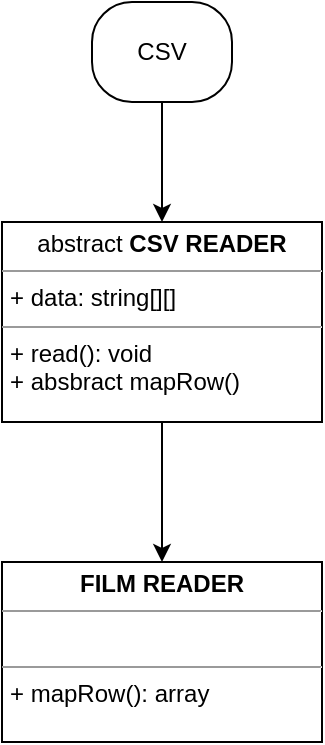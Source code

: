 <mxfile version="16.2.6" type="github" pages="5">
  <diagram id="1MPooof9Efq6wVx5D-_H" name="Page-13">
    <mxGraphModel dx="1110" dy="498" grid="1" gridSize="10" guides="1" tooltips="1" connect="1" arrows="1" fold="1" page="1" pageScale="1" pageWidth="1169" pageHeight="827" math="0" shadow="0">
      <root>
        <mxCell id="0Oc1oDAKlU4HMDXw61JR-0" />
        <mxCell id="0Oc1oDAKlU4HMDXw61JR-1" parent="0Oc1oDAKlU4HMDXw61JR-0" />
        <mxCell id="0Oc1oDAKlU4HMDXw61JR-13" style="edgeStyle=orthogonalEdgeStyle;rounded=0;orthogonalLoop=1;jettySize=auto;html=1;entryX=0.5;entryY=0;entryDx=0;entryDy=0;" edge="1" parent="0Oc1oDAKlU4HMDXw61JR-1" source="0Oc1oDAKlU4HMDXw61JR-7" target="0Oc1oDAKlU4HMDXw61JR-9">
          <mxGeometry relative="1" as="geometry" />
        </mxCell>
        <mxCell id="0Oc1oDAKlU4HMDXw61JR-7" value="&lt;p style=&quot;margin: 0px ; margin-top: 4px ; text-align: center&quot;&gt;abstract&lt;b&gt; CSV READER&lt;/b&gt;&lt;/p&gt;&lt;hr size=&quot;1&quot;&gt;&lt;p style=&quot;margin: 0px ; margin-left: 4px&quot;&gt;+ data: string[][]&lt;/p&gt;&lt;hr size=&quot;1&quot;&gt;&lt;p style=&quot;margin: 0px ; margin-left: 4px&quot;&gt;+ read(): void&lt;/p&gt;&lt;p style=&quot;margin: 0px ; margin-left: 4px&quot;&gt;+ absbract mapRow()&lt;/p&gt;" style="verticalAlign=top;align=left;overflow=fill;fontSize=12;fontFamily=Helvetica;html=1;" vertex="1" parent="0Oc1oDAKlU4HMDXw61JR-1">
          <mxGeometry x="490" y="170" width="160" height="100" as="geometry" />
        </mxCell>
        <mxCell id="0Oc1oDAKlU4HMDXw61JR-12" style="edgeStyle=orthogonalEdgeStyle;rounded=0;orthogonalLoop=1;jettySize=auto;html=1;" edge="1" parent="0Oc1oDAKlU4HMDXw61JR-1" source="0Oc1oDAKlU4HMDXw61JR-8" target="0Oc1oDAKlU4HMDXw61JR-7">
          <mxGeometry relative="1" as="geometry" />
        </mxCell>
        <mxCell id="0Oc1oDAKlU4HMDXw61JR-8" value="CSV" style="rounded=1;whiteSpace=wrap;html=1;arcSize=40;fontColor=rgb(0, 0, 0);fillColor=rgb(255, 255, 255);strokeColor=rgb(0, 0, 0);fontFamily=Helvetica;fontSize=12;align=center;" vertex="1" parent="0Oc1oDAKlU4HMDXw61JR-1">
          <mxGeometry x="535" y="60" width="70" height="50" as="geometry" />
        </mxCell>
        <mxCell id="0Oc1oDAKlU4HMDXw61JR-9" value="&lt;p style=&quot;margin: 0px ; margin-top: 4px ; text-align: center&quot;&gt;&lt;b&gt;FILM READER&lt;/b&gt;&lt;/p&gt;&lt;hr size=&quot;1&quot;&gt;&lt;p style=&quot;margin: 0px ; margin-left: 4px&quot;&gt;&lt;br&gt;&lt;/p&gt;&lt;hr size=&quot;1&quot;&gt;&lt;p style=&quot;margin: 0px ; margin-left: 4px&quot;&gt;+ mapRow(): array&lt;/p&gt;" style="verticalAlign=top;align=left;overflow=fill;fontSize=12;fontFamily=Helvetica;html=1;" vertex="1" parent="0Oc1oDAKlU4HMDXw61JR-1">
          <mxGeometry x="490" y="340" width="160" height="90" as="geometry" />
        </mxCell>
      </root>
    </mxGraphModel>
  </diagram>
  <diagram id="7KcTGfGOZc1vbH8dW-iB" name="Page-14">
    <mxGraphModel dx="1110" dy="498" grid="1" gridSize="10" guides="1" tooltips="1" connect="1" arrows="1" fold="1" page="1" pageScale="1" pageWidth="1169" pageHeight="827" math="0" shadow="0">
      <root>
        <mxCell id="BImsCqzgDGq2G0Qi61eS-0" />
        <mxCell id="BImsCqzgDGq2G0Qi61eS-1" parent="BImsCqzgDGq2G0Qi61eS-0" />
        <mxCell id="BImsCqzgDGq2G0Qi61eS-2" style="edgeStyle=orthogonalEdgeStyle;rounded=0;orthogonalLoop=1;jettySize=auto;html=1;entryX=0.5;entryY=0;entryDx=0;entryDy=0;" edge="1" parent="BImsCqzgDGq2G0Qi61eS-1" source="BImsCqzgDGq2G0Qi61eS-3" target="BImsCqzgDGq2G0Qi61eS-6">
          <mxGeometry relative="1" as="geometry" />
        </mxCell>
        <mxCell id="BImsCqzgDGq2G0Qi61eS-3" value="&lt;p style=&quot;margin: 0px ; margin-top: 4px ; text-align: center&quot;&gt;abstract&lt;b&gt; CSV READER&lt;/b&gt;&lt;/p&gt;&lt;hr size=&quot;1&quot;&gt;&lt;p style=&quot;margin: 0px ; margin-left: 4px&quot;&gt;+ data: string[][]&lt;/p&gt;&lt;hr size=&quot;1&quot;&gt;&lt;p style=&quot;margin: 0px ; margin-left: 4px&quot;&gt;+ read(): void&lt;/p&gt;" style="verticalAlign=top;align=left;overflow=fill;fontSize=12;fontFamily=Helvetica;html=1;" vertex="1" parent="BImsCqzgDGq2G0Qi61eS-1">
          <mxGeometry x="350" y="190" width="160" height="100" as="geometry" />
        </mxCell>
        <mxCell id="BImsCqzgDGq2G0Qi61eS-4" style="edgeStyle=orthogonalEdgeStyle;rounded=0;orthogonalLoop=1;jettySize=auto;html=1;" edge="1" parent="BImsCqzgDGq2G0Qi61eS-1" source="BImsCqzgDGq2G0Qi61eS-5" target="BImsCqzgDGq2G0Qi61eS-3">
          <mxGeometry relative="1" as="geometry" />
        </mxCell>
        <mxCell id="BImsCqzgDGq2G0Qi61eS-5" value="CSV" style="rounded=1;whiteSpace=wrap;html=1;arcSize=40;fontColor=rgb(0, 0, 0);fillColor=rgb(255, 255, 255);strokeColor=rgb(0, 0, 0);fontFamily=Helvetica;fontSize=12;align=center;" vertex="1" parent="BImsCqzgDGq2G0Qi61eS-1">
          <mxGeometry x="395" y="80" width="70" height="50" as="geometry" />
        </mxCell>
        <mxCell id="hiJo-GAhpRBdw-dg55Tj-0" style="edgeStyle=orthogonalEdgeStyle;rounded=0;orthogonalLoop=1;jettySize=auto;html=1;entryX=0;entryY=0.5;entryDx=0;entryDy=0;" edge="1" parent="BImsCqzgDGq2G0Qi61eS-1" source="BImsCqzgDGq2G0Qi61eS-6" target="BImsCqzgDGq2G0Qi61eS-7">
          <mxGeometry relative="1" as="geometry" />
        </mxCell>
        <mxCell id="BImsCqzgDGq2G0Qi61eS-6" value="&lt;p style=&quot;margin: 0px ; margin-top: 4px ; text-align: center&quot;&gt;&lt;b&gt;FILM READER&lt;/b&gt;&lt;/p&gt;&lt;hr size=&quot;1&quot;&gt;&lt;p style=&quot;margin: 0px ; margin-left: 4px&quot;&gt;&lt;br&gt;&lt;/p&gt;&lt;hr size=&quot;1&quot;&gt;&lt;p style=&quot;margin: 0px ; margin-left: 4px&quot;&gt;+ mapRow(): array&lt;/p&gt;" style="verticalAlign=top;align=left;overflow=fill;fontSize=12;fontFamily=Helvetica;html=1;" vertex="1" parent="BImsCqzgDGq2G0Qi61eS-1">
          <mxGeometry x="350" y="360" width="160" height="90" as="geometry" />
        </mxCell>
        <mxCell id="BImsCqzgDGq2G0Qi61eS-7" value="&lt;p style=&quot;margin: 0px ; margin-top: 4px ; text-align: center&quot;&gt;&lt;/p&gt;&lt;p style=&quot;text-align: center ; margin: 0px 0px 0px 4px&quot;&gt;&lt;b&gt;FILM COUNT ANALYSIS&lt;/b&gt;&lt;/p&gt;&lt;hr size=&quot;1&quot;&gt;&lt;p style=&quot;margin: 0px ; margin-left: 4px&quot;&gt;+ run(): string&lt;/p&gt;" style="verticalAlign=top;align=left;overflow=fill;fontSize=12;fontFamily=Helvetica;html=1;" vertex="1" parent="BImsCqzgDGq2G0Qi61eS-1">
          <mxGeometry x="630" y="360" width="160" height="90" as="geometry" />
        </mxCell>
        <mxCell id="BImsCqzgDGq2G0Qi61eS-8" style="edgeStyle=orthogonalEdgeStyle;rounded=0;orthogonalLoop=1;jettySize=auto;html=1;entryX=0.5;entryY=0;entryDx=0;entryDy=0;" edge="1" parent="BImsCqzgDGq2G0Qi61eS-1" source="BImsCqzgDGq2G0Qi61eS-9" target="BImsCqzgDGq2G0Qi61eS-7">
          <mxGeometry relative="1" as="geometry" />
        </mxCell>
        <mxCell id="BImsCqzgDGq2G0Qi61eS-9" value="&lt;p style=&quot;margin: 0px ; margin-top: 4px ; text-align: center&quot;&gt;abstract&lt;b&gt; ANALYZER&lt;/b&gt;&lt;/p&gt;&lt;hr size=&quot;1&quot;&gt;&lt;p style=&quot;margin: 0px ; margin-left: 4px&quot;&gt;+ data: string[][]&lt;/p&gt;&lt;hr size=&quot;1&quot;&gt;&lt;p style=&quot;margin: 0px ; margin-left: 4px&quot;&gt;+ run(): absbract&lt;/p&gt;" style="verticalAlign=top;align=left;overflow=fill;fontSize=12;fontFamily=Helvetica;html=1;" vertex="1" parent="BImsCqzgDGq2G0Qi61eS-1">
          <mxGeometry x="630" y="190" width="160" height="100" as="geometry" />
        </mxCell>
      </root>
    </mxGraphModel>
  </diagram>
  <diagram id="tGhFAurbRazjA7x4ubbk" name="Page-15">
    <mxGraphModel dx="1110" dy="498" grid="1" gridSize="10" guides="1" tooltips="1" connect="1" arrows="1" fold="1" page="1" pageScale="1" pageWidth="1169" pageHeight="827" math="0" shadow="0">
      <root>
        <mxCell id="Pv1mXG9e9oFLBrdBkBUz-0" />
        <mxCell id="Pv1mXG9e9oFLBrdBkBUz-1" parent="Pv1mXG9e9oFLBrdBkBUz-0" />
        <mxCell id="Pv1mXG9e9oFLBrdBkBUz-2" style="edgeStyle=orthogonalEdgeStyle;rounded=0;orthogonalLoop=1;jettySize=auto;html=1;entryX=0.5;entryY=0;entryDx=0;entryDy=0;" edge="1" parent="Pv1mXG9e9oFLBrdBkBUz-1" source="Pv1mXG9e9oFLBrdBkBUz-3" target="Pv1mXG9e9oFLBrdBkBUz-6">
          <mxGeometry relative="1" as="geometry" />
        </mxCell>
        <mxCell id="Pv1mXG9e9oFLBrdBkBUz-3" value="&lt;p style=&quot;margin: 0px ; margin-top: 4px ; text-align: center&quot;&gt;abstract&lt;b&gt; CSV READER&lt;/b&gt;&lt;/p&gt;&lt;hr size=&quot;1&quot;&gt;&lt;p style=&quot;margin: 0px ; margin-left: 4px&quot;&gt;+ data: string[][]&lt;/p&gt;&lt;hr size=&quot;1&quot;&gt;&lt;p style=&quot;margin: 0px ; margin-left: 4px&quot;&gt;+ read(): void&lt;/p&gt;" style="verticalAlign=top;align=left;overflow=fill;fontSize=12;fontFamily=Helvetica;html=1;" vertex="1" parent="Pv1mXG9e9oFLBrdBkBUz-1">
          <mxGeometry x="90" y="180" width="160" height="100" as="geometry" />
        </mxCell>
        <mxCell id="Pv1mXG9e9oFLBrdBkBUz-4" style="edgeStyle=orthogonalEdgeStyle;rounded=0;orthogonalLoop=1;jettySize=auto;html=1;" edge="1" parent="Pv1mXG9e9oFLBrdBkBUz-1" source="Pv1mXG9e9oFLBrdBkBUz-5" target="Pv1mXG9e9oFLBrdBkBUz-3">
          <mxGeometry relative="1" as="geometry" />
        </mxCell>
        <mxCell id="Pv1mXG9e9oFLBrdBkBUz-5" value="CSV" style="rounded=1;whiteSpace=wrap;html=1;arcSize=40;fontColor=rgb(0, 0, 0);fillColor=rgb(255, 255, 255);strokeColor=rgb(0, 0, 0);fontFamily=Helvetica;fontSize=12;align=center;" vertex="1" parent="Pv1mXG9e9oFLBrdBkBUz-1">
          <mxGeometry x="135" y="70" width="70" height="50" as="geometry" />
        </mxCell>
        <mxCell id="Pv1mXG9e9oFLBrdBkBUz-6" value="&lt;p style=&quot;margin: 0px ; margin-top: 4px ; text-align: center&quot;&gt;&lt;b&gt;FILM READER&lt;/b&gt;&lt;/p&gt;&lt;hr size=&quot;1&quot;&gt;&lt;p style=&quot;margin: 0px ; margin-left: 4px&quot;&gt;&lt;br&gt;&lt;/p&gt;&lt;hr size=&quot;1&quot;&gt;&lt;p style=&quot;margin: 0px ; margin-left: 4px&quot;&gt;+ mapRow(): array&lt;/p&gt;" style="verticalAlign=top;align=left;overflow=fill;fontSize=12;fontFamily=Helvetica;html=1;" vertex="1" parent="Pv1mXG9e9oFLBrdBkBUz-1">
          <mxGeometry x="20" y="350" width="160" height="90" as="geometry" />
        </mxCell>
        <mxCell id="Pv1mXG9e9oFLBrdBkBUz-7" value="&lt;p style=&quot;margin: 0px ; margin-top: 4px ; text-align: center&quot;&gt;&lt;/p&gt;&lt;p style=&quot;text-align: center ; margin: 0px 0px 0px 4px&quot;&gt;&lt;b&gt;FILM COUNT ANALYSIS&lt;/b&gt;&lt;/p&gt;&lt;hr size=&quot;1&quot;&gt;&lt;p style=&quot;margin: 0px ; margin-left: 4px&quot;&gt;+ run(): string&lt;/p&gt;" style="verticalAlign=top;align=left;overflow=fill;fontSize=12;fontFamily=Helvetica;html=1;" vertex="1" parent="Pv1mXG9e9oFLBrdBkBUz-1">
          <mxGeometry x="370" y="350" width="160" height="90" as="geometry" />
        </mxCell>
        <mxCell id="Pv1mXG9e9oFLBrdBkBUz-8" style="edgeStyle=orthogonalEdgeStyle;rounded=0;orthogonalLoop=1;jettySize=auto;html=1;entryX=0.5;entryY=0;entryDx=0;entryDy=0;" edge="1" parent="Pv1mXG9e9oFLBrdBkBUz-1" source="Pv1mXG9e9oFLBrdBkBUz-9" target="Pv1mXG9e9oFLBrdBkBUz-7">
          <mxGeometry relative="1" as="geometry" />
        </mxCell>
        <mxCell id="Pv1mXG9e9oFLBrdBkBUz-9" value="&lt;p style=&quot;margin: 0px ; margin-top: 4px ; text-align: center&quot;&gt;abstract&lt;b&gt; ANALYZER&lt;/b&gt;&lt;/p&gt;&lt;hr size=&quot;1&quot;&gt;&lt;p style=&quot;margin: 0px ; margin-left: 4px&quot;&gt;+ data: string[][]&lt;/p&gt;&lt;hr size=&quot;1&quot;&gt;&lt;p style=&quot;margin: 0px ; margin-left: 4px&quot;&gt;+ run(): absbract&lt;/p&gt;" style="verticalAlign=top;align=left;overflow=fill;fontSize=12;fontFamily=Helvetica;html=1;" vertex="1" parent="Pv1mXG9e9oFLBrdBkBUz-1">
          <mxGeometry x="370" y="180" width="160" height="100" as="geometry" />
        </mxCell>
        <mxCell id="Pv1mXG9e9oFLBrdBkBUz-10" value="data" style="html=1;verticalAlign=bottom;startArrow=oval;startFill=1;endArrow=block;startSize=8;rounded=0;exitX=1;exitY=0.75;exitDx=0;exitDy=0;entryX=0;entryY=0.75;entryDx=0;entryDy=0;" edge="1" parent="Pv1mXG9e9oFLBrdBkBUz-1" source="Pv1mXG9e9oFLBrdBkBUz-6" target="Pv1mXG9e9oFLBrdBkBUz-7">
          <mxGeometry width="60" relative="1" as="geometry">
            <mxPoint x="160" y="520" as="sourcePoint" />
            <mxPoint x="430" y="500" as="targetPoint" />
            <Array as="points">
              <mxPoint x="290" y="418" />
            </Array>
          </mxGeometry>
        </mxCell>
        <mxCell id="Pv1mXG9e9oFLBrdBkBUz-11" value="&lt;p style=&quot;margin: 0px ; margin-top: 4px ; text-align: center&quot;&gt;&lt;/p&gt;&lt;p style=&quot;text-align: center ; margin: 0px 0px 0px 4px&quot;&gt;&lt;b&gt;CONSOLE REPORT&lt;/b&gt;&lt;/p&gt;&lt;hr size=&quot;1&quot;&gt;&lt;p style=&quot;margin: 0px ; margin-left: 4px&quot;&gt;+ print(): void&lt;/p&gt;" style="verticalAlign=top;align=left;overflow=fill;fontSize=12;fontFamily=Helvetica;html=1;" vertex="1" parent="Pv1mXG9e9oFLBrdBkBUz-1">
          <mxGeometry x="640" y="350" width="160" height="90" as="geometry" />
        </mxCell>
        <mxCell id="Pv1mXG9e9oFLBrdBkBUz-16" value="result" style="html=1;verticalAlign=bottom;startArrow=oval;startFill=1;endArrow=block;startSize=8;rounded=0;exitX=1;exitY=0.75;exitDx=0;exitDy=0;" edge="1" parent="Pv1mXG9e9oFLBrdBkBUz-1">
          <mxGeometry width="60" relative="1" as="geometry">
            <mxPoint x="530" y="410" as="sourcePoint" />
            <mxPoint x="640" y="410" as="targetPoint" />
            <Array as="points">
              <mxPoint x="640" y="410.5" />
            </Array>
          </mxGeometry>
        </mxCell>
      </root>
    </mxGraphModel>
  </diagram>
  <diagram id="usVC64yFqmUs7yEyE2wa" name="Page-16">
    <mxGraphModel dx="1110" dy="498" grid="1" gridSize="10" guides="1" tooltips="1" connect="1" arrows="1" fold="1" page="1" pageScale="1" pageWidth="1169" pageHeight="827" math="0" shadow="0">
      <root>
        <mxCell id="xyKakp9JRlwdwlQoWdzS-0" />
        <mxCell id="xyKakp9JRlwdwlQoWdzS-1" parent="xyKakp9JRlwdwlQoWdzS-0" />
        <mxCell id="xyKakp9JRlwdwlQoWdzS-2" style="edgeStyle=orthogonalEdgeStyle;rounded=0;orthogonalLoop=1;jettySize=auto;html=1;entryX=0.5;entryY=0;entryDx=0;entryDy=0;" edge="1" parent="xyKakp9JRlwdwlQoWdzS-1" source="xyKakp9JRlwdwlQoWdzS-3" target="xyKakp9JRlwdwlQoWdzS-6">
          <mxGeometry relative="1" as="geometry" />
        </mxCell>
        <mxCell id="xyKakp9JRlwdwlQoWdzS-3" value="&lt;p style=&quot;margin: 0px ; margin-top: 4px ; text-align: center&quot;&gt;abstract&lt;b&gt; CSV READER&lt;/b&gt;&lt;/p&gt;&lt;hr size=&quot;1&quot;&gt;&lt;p style=&quot;margin: 0px ; margin-left: 4px&quot;&gt;+ data: string[][]&lt;/p&gt;&lt;hr size=&quot;1&quot;&gt;&lt;p style=&quot;margin: 0px ; margin-left: 4px&quot;&gt;+ read(): void&lt;/p&gt;" style="verticalAlign=top;align=left;overflow=fill;fontSize=12;fontFamily=Helvetica;html=1;" vertex="1" parent="xyKakp9JRlwdwlQoWdzS-1">
          <mxGeometry x="90" y="180" width="160" height="100" as="geometry" />
        </mxCell>
        <mxCell id="xyKakp9JRlwdwlQoWdzS-4" style="edgeStyle=orthogonalEdgeStyle;rounded=0;orthogonalLoop=1;jettySize=auto;html=1;" edge="1" parent="xyKakp9JRlwdwlQoWdzS-1" source="xyKakp9JRlwdwlQoWdzS-5" target="xyKakp9JRlwdwlQoWdzS-3">
          <mxGeometry relative="1" as="geometry" />
        </mxCell>
        <mxCell id="xyKakp9JRlwdwlQoWdzS-5" value="CSV" style="rounded=1;whiteSpace=wrap;html=1;arcSize=40;fontColor=rgb(0, 0, 0);fillColor=rgb(255, 255, 255);strokeColor=rgb(0, 0, 0);fontFamily=Helvetica;fontSize=12;align=center;" vertex="1" parent="xyKakp9JRlwdwlQoWdzS-1">
          <mxGeometry x="135" y="70" width="70" height="50" as="geometry" />
        </mxCell>
        <mxCell id="xyKakp9JRlwdwlQoWdzS-6" value="&lt;p style=&quot;margin: 0px ; margin-top: 4px ; text-align: center&quot;&gt;&lt;b&gt;FILM READER&lt;/b&gt;&lt;/p&gt;&lt;hr size=&quot;1&quot;&gt;&lt;p style=&quot;margin: 0px ; margin-left: 4px&quot;&gt;&lt;br&gt;&lt;/p&gt;&lt;hr size=&quot;1&quot;&gt;&lt;p style=&quot;margin: 0px ; margin-left: 4px&quot;&gt;+ mapRow(): array&lt;/p&gt;" style="verticalAlign=top;align=left;overflow=fill;fontSize=12;fontFamily=Helvetica;html=1;" vertex="1" parent="xyKakp9JRlwdwlQoWdzS-1">
          <mxGeometry x="20" y="350" width="160" height="90" as="geometry" />
        </mxCell>
        <mxCell id="xyKakp9JRlwdwlQoWdzS-7" value="&lt;p style=&quot;margin: 0px ; margin-top: 4px ; text-align: center&quot;&gt;&lt;/p&gt;&lt;p style=&quot;text-align: center ; margin: 0px 0px 0px 4px&quot;&gt;&lt;b&gt;FILM COUNT ANALYSIS&lt;/b&gt;&lt;/p&gt;&lt;hr size=&quot;1&quot;&gt;&lt;p style=&quot;margin: 0px ; margin-left: 4px&quot;&gt;+ run(): string&lt;/p&gt;" style="verticalAlign=top;align=left;overflow=fill;fontSize=12;fontFamily=Helvetica;html=1;" vertex="1" parent="xyKakp9JRlwdwlQoWdzS-1">
          <mxGeometry x="370" y="350" width="160" height="90" as="geometry" />
        </mxCell>
        <mxCell id="xyKakp9JRlwdwlQoWdzS-8" style="edgeStyle=orthogonalEdgeStyle;rounded=0;orthogonalLoop=1;jettySize=auto;html=1;entryX=0.5;entryY=0;entryDx=0;entryDy=0;" edge="1" parent="xyKakp9JRlwdwlQoWdzS-1" source="xyKakp9JRlwdwlQoWdzS-9" target="xyKakp9JRlwdwlQoWdzS-7">
          <mxGeometry relative="1" as="geometry" />
        </mxCell>
        <mxCell id="xyKakp9JRlwdwlQoWdzS-9" value="&lt;p style=&quot;margin: 0px ; margin-top: 4px ; text-align: center&quot;&gt;abstract&lt;b&gt; ANALYZER&lt;/b&gt;&lt;/p&gt;&lt;hr size=&quot;1&quot;&gt;&lt;p style=&quot;margin: 0px ; margin-left: 4px&quot;&gt;+ data: string[][]&lt;/p&gt;&lt;hr size=&quot;1&quot;&gt;&lt;p style=&quot;margin: 0px ; margin-left: 4px&quot;&gt;+ run(): absbract&lt;/p&gt;" style="verticalAlign=top;align=left;overflow=fill;fontSize=12;fontFamily=Helvetica;html=1;" vertex="1" parent="xyKakp9JRlwdwlQoWdzS-1">
          <mxGeometry x="370" y="180" width="160" height="100" as="geometry" />
        </mxCell>
        <mxCell id="xyKakp9JRlwdwlQoWdzS-10" value="data" style="html=1;verticalAlign=bottom;startArrow=oval;startFill=1;endArrow=block;startSize=8;rounded=0;exitX=1;exitY=0.75;exitDx=0;exitDy=0;entryX=0;entryY=0.75;entryDx=0;entryDy=0;" edge="1" parent="xyKakp9JRlwdwlQoWdzS-1" source="xyKakp9JRlwdwlQoWdzS-6" target="xyKakp9JRlwdwlQoWdzS-7">
          <mxGeometry width="60" relative="1" as="geometry">
            <mxPoint x="160" y="520" as="sourcePoint" />
            <mxPoint x="430" y="500" as="targetPoint" />
            <Array as="points">
              <mxPoint x="290" y="418" />
            </Array>
          </mxGeometry>
        </mxCell>
        <mxCell id="xyKakp9JRlwdwlQoWdzS-11" value="&lt;p style=&quot;margin: 0px ; margin-top: 4px ; text-align: center&quot;&gt;&lt;/p&gt;&lt;p style=&quot;text-align: center ; margin: 0px 0px 0px 4px&quot;&gt;&lt;b&gt;CONSOLE REPORT&lt;/b&gt;&lt;/p&gt;&lt;hr size=&quot;1&quot;&gt;&lt;p style=&quot;margin: 0px ; margin-left: 4px&quot;&gt;+ print(): void&lt;/p&gt;" style="verticalAlign=top;align=left;overflow=fill;fontSize=12;fontFamily=Helvetica;html=1;" vertex="1" parent="xyKakp9JRlwdwlQoWdzS-1">
          <mxGeometry x="640" y="350" width="160" height="90" as="geometry" />
        </mxCell>
        <mxCell id="xyKakp9JRlwdwlQoWdzS-12" style="edgeStyle=orthogonalEdgeStyle;rounded=0;orthogonalLoop=1;jettySize=auto;html=1;entryX=0.5;entryY=0;entryDx=0;entryDy=0;" edge="1" parent="xyKakp9JRlwdwlQoWdzS-1" target="xyKakp9JRlwdwlQoWdzS-11">
          <mxGeometry relative="1" as="geometry">
            <mxPoint x="825" y="280" as="sourcePoint" />
          </mxGeometry>
        </mxCell>
        <mxCell id="xyKakp9JRlwdwlQoWdzS-13" style="edgeStyle=orthogonalEdgeStyle;rounded=0;orthogonalLoop=1;jettySize=auto;html=1;entryX=0.5;entryY=0;entryDx=0;entryDy=0;" edge="1" parent="xyKakp9JRlwdwlQoWdzS-1" target="xyKakp9JRlwdwlQoWdzS-15">
          <mxGeometry relative="1" as="geometry">
            <mxPoint x="825" y="280" as="sourcePoint" />
          </mxGeometry>
        </mxCell>
        <mxCell id="xyKakp9JRlwdwlQoWdzS-15" value="&lt;p style=&quot;margin: 0px ; margin-top: 4px ; text-align: center&quot;&gt;&lt;/p&gt;&lt;p style=&quot;text-align: center ; margin: 0px 0px 0px 4px&quot;&gt;&lt;b&gt;HTML REPORT&lt;/b&gt;&lt;/p&gt;&lt;hr size=&quot;1&quot;&gt;&lt;p style=&quot;margin: 0px ; margin-left: 4px&quot;&gt;+ print(): void&lt;/p&gt;" style="verticalAlign=top;align=left;overflow=fill;fontSize=12;fontFamily=Helvetica;html=1;" vertex="1" parent="xyKakp9JRlwdwlQoWdzS-1">
          <mxGeometry x="880" y="350" width="160" height="90" as="geometry" />
        </mxCell>
        <mxCell id="xyKakp9JRlwdwlQoWdzS-16" value="result" style="html=1;verticalAlign=bottom;startArrow=oval;startFill=1;endArrow=block;startSize=8;rounded=0;exitX=1;exitY=0.75;exitDx=0;exitDy=0;" edge="1" parent="xyKakp9JRlwdwlQoWdzS-1">
          <mxGeometry width="60" relative="1" as="geometry">
            <mxPoint x="530" y="410" as="sourcePoint" />
            <mxPoint x="640" y="410" as="targetPoint" />
            <Array as="points">
              <mxPoint x="640" y="410.5" />
            </Array>
          </mxGeometry>
        </mxCell>
      </root>
    </mxGraphModel>
  </diagram>
  <diagram id="kW_Q3U2uc8sIWi9yIU_Z" name="Page-17">
    <mxGraphModel dx="1110" dy="498" grid="1" gridSize="10" guides="1" tooltips="1" connect="1" arrows="1" fold="1" page="1" pageScale="1" pageWidth="1169" pageHeight="827" math="0" shadow="0">
      <root>
        <mxCell id="XD0d8YS5Qimd_1PmRoBN-0" />
        <mxCell id="XD0d8YS5Qimd_1PmRoBN-1" parent="XD0d8YS5Qimd_1PmRoBN-0" />
        <mxCell id="XD0d8YS5Qimd_1PmRoBN-2" style="edgeStyle=orthogonalEdgeStyle;rounded=0;orthogonalLoop=1;jettySize=auto;html=1;entryX=0.5;entryY=0;entryDx=0;entryDy=0;" edge="1" parent="XD0d8YS5Qimd_1PmRoBN-1" source="XD0d8YS5Qimd_1PmRoBN-3" target="XD0d8YS5Qimd_1PmRoBN-6">
          <mxGeometry relative="1" as="geometry" />
        </mxCell>
        <mxCell id="XD0d8YS5Qimd_1PmRoBN-3" value="&lt;p style=&quot;margin: 0px ; margin-top: 4px ; text-align: center&quot;&gt;abstract&lt;b&gt; CSV READER&lt;/b&gt;&lt;/p&gt;&lt;hr size=&quot;1&quot;&gt;&lt;p style=&quot;margin: 0px ; margin-left: 4px&quot;&gt;+ data: string[][]&lt;/p&gt;&lt;hr size=&quot;1&quot;&gt;&lt;p style=&quot;margin: 0px ; margin-left: 4px&quot;&gt;+ read(): void&lt;/p&gt;" style="verticalAlign=top;align=left;overflow=fill;fontSize=12;fontFamily=Helvetica;html=1;" vertex="1" parent="XD0d8YS5Qimd_1PmRoBN-1">
          <mxGeometry x="90" y="180" width="160" height="100" as="geometry" />
        </mxCell>
        <mxCell id="XD0d8YS5Qimd_1PmRoBN-4" style="edgeStyle=orthogonalEdgeStyle;rounded=0;orthogonalLoop=1;jettySize=auto;html=1;" edge="1" parent="XD0d8YS5Qimd_1PmRoBN-1" source="XD0d8YS5Qimd_1PmRoBN-5" target="XD0d8YS5Qimd_1PmRoBN-3">
          <mxGeometry relative="1" as="geometry" />
        </mxCell>
        <mxCell id="XD0d8YS5Qimd_1PmRoBN-5" value="CSV" style="rounded=1;whiteSpace=wrap;html=1;arcSize=40;fontColor=rgb(0, 0, 0);fillColor=rgb(255, 255, 255);strokeColor=rgb(0, 0, 0);fontFamily=Helvetica;fontSize=12;align=center;" vertex="1" parent="XD0d8YS5Qimd_1PmRoBN-1">
          <mxGeometry x="135" y="70" width="70" height="50" as="geometry" />
        </mxCell>
        <mxCell id="XD0d8YS5Qimd_1PmRoBN-6" value="&lt;p style=&quot;margin: 0px ; margin-top: 4px ; text-align: center&quot;&gt;&lt;b&gt;FILM READER&lt;/b&gt;&lt;/p&gt;&lt;hr size=&quot;1&quot;&gt;&lt;p style=&quot;margin: 0px ; margin-left: 4px&quot;&gt;&lt;br&gt;&lt;/p&gt;&lt;hr size=&quot;1&quot;&gt;&lt;p style=&quot;margin: 0px ; margin-left: 4px&quot;&gt;+ mapRow(): array&lt;/p&gt;" style="verticalAlign=top;align=left;overflow=fill;fontSize=12;fontFamily=Helvetica;html=1;" vertex="1" parent="XD0d8YS5Qimd_1PmRoBN-1">
          <mxGeometry x="20" y="350" width="160" height="90" as="geometry" />
        </mxCell>
        <mxCell id="XD0d8YS5Qimd_1PmRoBN-7" value="&lt;p style=&quot;margin: 0px ; margin-top: 4px ; text-align: center&quot;&gt;&lt;/p&gt;&lt;p style=&quot;text-align: center ; margin: 0px 0px 0px 4px&quot;&gt;&lt;b&gt;FILM COUNT ANALYSIS&lt;/b&gt;&lt;/p&gt;&lt;hr size=&quot;1&quot;&gt;&lt;p style=&quot;margin: 0px ; margin-left: 4px&quot;&gt;+ run(): string&lt;/p&gt;" style="verticalAlign=top;align=left;overflow=fill;fontSize=12;fontFamily=Helvetica;html=1;" vertex="1" parent="XD0d8YS5Qimd_1PmRoBN-1">
          <mxGeometry x="370" y="350" width="160" height="90" as="geometry" />
        </mxCell>
        <mxCell id="XD0d8YS5Qimd_1PmRoBN-8" style="edgeStyle=orthogonalEdgeStyle;rounded=0;orthogonalLoop=1;jettySize=auto;html=1;entryX=0.5;entryY=0;entryDx=0;entryDy=0;" edge="1" parent="XD0d8YS5Qimd_1PmRoBN-1" source="XD0d8YS5Qimd_1PmRoBN-9" target="XD0d8YS5Qimd_1PmRoBN-7">
          <mxGeometry relative="1" as="geometry" />
        </mxCell>
        <mxCell id="XD0d8YS5Qimd_1PmRoBN-9" value="&lt;p style=&quot;margin: 0px ; margin-top: 4px ; text-align: center&quot;&gt;abstract&lt;b&gt; ANALYZER&lt;/b&gt;&lt;/p&gt;&lt;hr size=&quot;1&quot;&gt;&lt;p style=&quot;margin: 0px ; margin-left: 4px&quot;&gt;+ data: string[][]&lt;/p&gt;&lt;hr size=&quot;1&quot;&gt;&lt;p style=&quot;margin: 0px ; margin-left: 4px&quot;&gt;+ run(): absbract&lt;/p&gt;" style="verticalAlign=top;align=left;overflow=fill;fontSize=12;fontFamily=Helvetica;html=1;" vertex="1" parent="XD0d8YS5Qimd_1PmRoBN-1">
          <mxGeometry x="370" y="180" width="160" height="100" as="geometry" />
        </mxCell>
        <mxCell id="XD0d8YS5Qimd_1PmRoBN-10" value="data" style="html=1;verticalAlign=bottom;startArrow=oval;startFill=1;endArrow=block;startSize=8;rounded=0;exitX=1;exitY=0.75;exitDx=0;exitDy=0;entryX=0;entryY=0.75;entryDx=0;entryDy=0;" edge="1" parent="XD0d8YS5Qimd_1PmRoBN-1" source="XD0d8YS5Qimd_1PmRoBN-6" target="XD0d8YS5Qimd_1PmRoBN-7">
          <mxGeometry width="60" relative="1" as="geometry">
            <mxPoint x="160" y="520" as="sourcePoint" />
            <mxPoint x="430" y="500" as="targetPoint" />
            <Array as="points">
              <mxPoint x="290" y="418" />
            </Array>
          </mxGeometry>
        </mxCell>
        <mxCell id="XD0d8YS5Qimd_1PmRoBN-11" value="&lt;p style=&quot;margin: 0px ; margin-top: 4px ; text-align: center&quot;&gt;&lt;/p&gt;&lt;p style=&quot;text-align: center ; margin: 0px 0px 0px 4px&quot;&gt;&lt;b&gt;CONSOLE REPORT&lt;/b&gt;&lt;/p&gt;&lt;hr size=&quot;1&quot;&gt;&lt;p style=&quot;margin: 0px ; margin-left: 4px&quot;&gt;+ print(): void&lt;/p&gt;" style="verticalAlign=top;align=left;overflow=fill;fontSize=12;fontFamily=Helvetica;html=1;" vertex="1" parent="XD0d8YS5Qimd_1PmRoBN-1">
          <mxGeometry x="640" y="350" width="160" height="90" as="geometry" />
        </mxCell>
        <mxCell id="XD0d8YS5Qimd_1PmRoBN-12" style="edgeStyle=orthogonalEdgeStyle;rounded=0;orthogonalLoop=1;jettySize=auto;html=1;entryX=0.5;entryY=0;entryDx=0;entryDy=0;" edge="1" parent="XD0d8YS5Qimd_1PmRoBN-1" source="XD0d8YS5Qimd_1PmRoBN-14" target="XD0d8YS5Qimd_1PmRoBN-11">
          <mxGeometry relative="1" as="geometry" />
        </mxCell>
        <mxCell id="XD0d8YS5Qimd_1PmRoBN-13" style="edgeStyle=orthogonalEdgeStyle;rounded=0;orthogonalLoop=1;jettySize=auto;html=1;entryX=0.5;entryY=0;entryDx=0;entryDy=0;" edge="1" parent="XD0d8YS5Qimd_1PmRoBN-1" source="XD0d8YS5Qimd_1PmRoBN-14" target="XD0d8YS5Qimd_1PmRoBN-15">
          <mxGeometry relative="1" as="geometry" />
        </mxCell>
        <mxCell id="XD0d8YS5Qimd_1PmRoBN-14" value="&lt;p style=&quot;margin: 0px ; margin-top: 4px ; text-align: center&quot;&gt;abstract&lt;b&gt; REPORT&lt;/b&gt;&lt;/p&gt;&lt;hr size=&quot;1&quot;&gt;&lt;p style=&quot;margin: 0px ; margin-left: 4px&quot;&gt;+ report: string&lt;/p&gt;&lt;hr size=&quot;1&quot;&gt;&lt;p style=&quot;margin: 0px ; margin-left: 4px&quot;&gt;+ print(): absbract&lt;/p&gt;" style="verticalAlign=top;align=left;overflow=fill;fontSize=12;fontFamily=Helvetica;html=1;" vertex="1" parent="XD0d8YS5Qimd_1PmRoBN-1">
          <mxGeometry x="745" y="140" width="160" height="140" as="geometry" />
        </mxCell>
        <mxCell id="XD0d8YS5Qimd_1PmRoBN-15" value="&lt;p style=&quot;margin: 0px ; margin-top: 4px ; text-align: center&quot;&gt;&lt;/p&gt;&lt;p style=&quot;text-align: center ; margin: 0px 0px 0px 4px&quot;&gt;&lt;b&gt;HTML REPORT&lt;/b&gt;&lt;/p&gt;&lt;hr size=&quot;1&quot;&gt;&lt;p style=&quot;margin: 0px ; margin-left: 4px&quot;&gt;+ print(): void&lt;/p&gt;" style="verticalAlign=top;align=left;overflow=fill;fontSize=12;fontFamily=Helvetica;html=1;" vertex="1" parent="XD0d8YS5Qimd_1PmRoBN-1">
          <mxGeometry x="880" y="350" width="160" height="90" as="geometry" />
        </mxCell>
        <mxCell id="XD0d8YS5Qimd_1PmRoBN-16" value="result" style="html=1;verticalAlign=bottom;startArrow=oval;startFill=1;endArrow=block;startSize=8;rounded=0;exitX=1;exitY=0.75;exitDx=0;exitDy=0;" edge="1" parent="XD0d8YS5Qimd_1PmRoBN-1">
          <mxGeometry width="60" relative="1" as="geometry">
            <mxPoint x="530" y="410" as="sourcePoint" />
            <mxPoint x="640" y="410" as="targetPoint" />
            <Array as="points">
              <mxPoint x="640" y="410.5" />
            </Array>
          </mxGeometry>
        </mxCell>
        <mxCell id="vbQ_wRt4vLvXT_7jc8Ns-0" value="&lt;font style=&quot;font-size: 36px&quot;&gt;Inheritance&amp;nbsp;&lt;/font&gt;" style="text;html=1;align=center;verticalAlign=middle;resizable=0;points=[];autosize=1;strokeColor=none;fillColor=none;" vertex="1" parent="XD0d8YS5Qimd_1PmRoBN-1">
          <mxGeometry x="460" y="40" width="200" height="30" as="geometry" />
        </mxCell>
      </root>
    </mxGraphModel>
  </diagram>
</mxfile>
